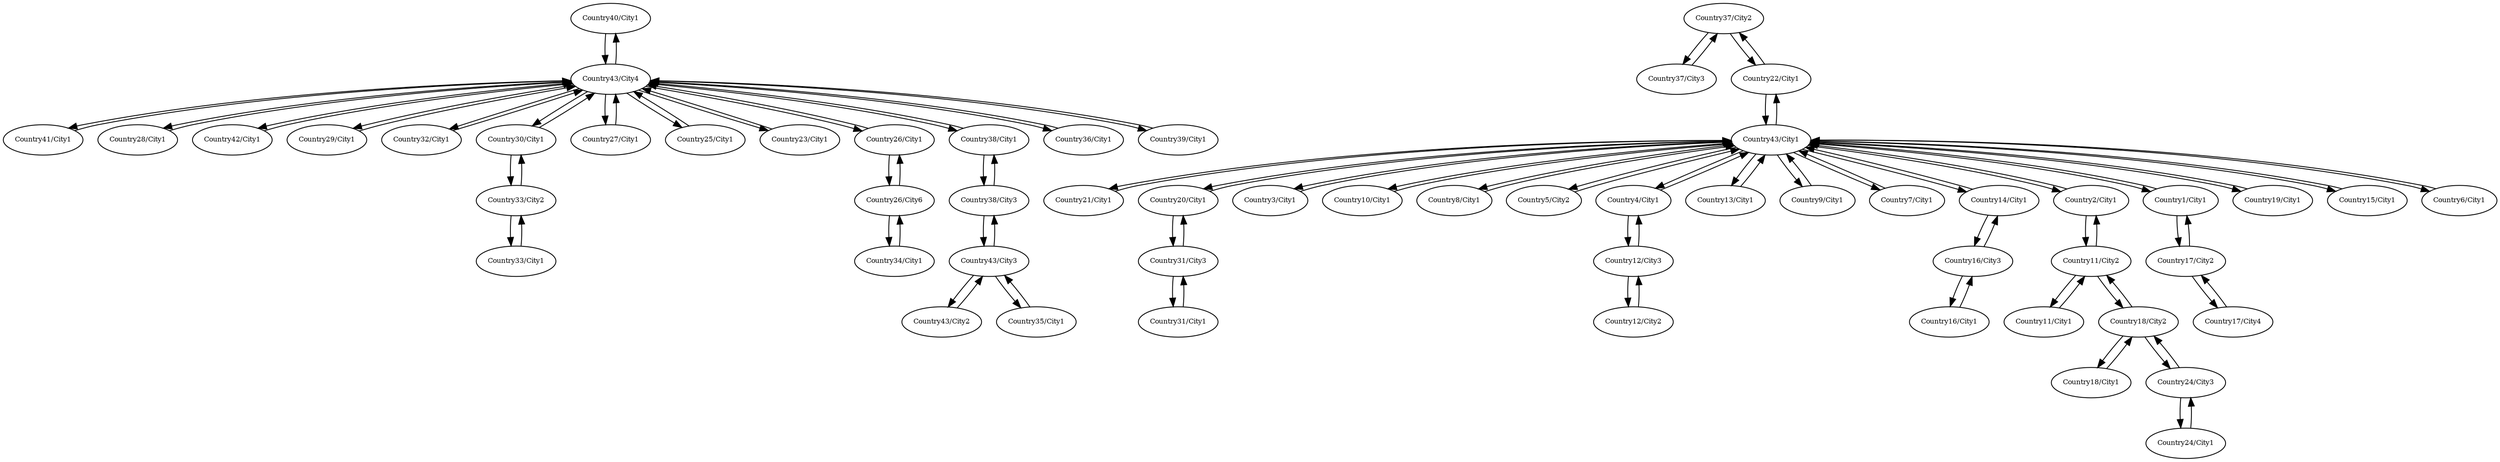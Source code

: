 digraph RGL__DirectedAdjacencyGraph {
    "Country40/City1" [
        fontsize = 8,
        label = "Country40/City1"
    ]

    "Country38/City3" [
        fontsize = 8,
        label = "Country38/City3"
    ]

    "Country37/City2" [
        fontsize = 8,
        label = "Country37/City2"
    ]

    "Country18/City1" [
        fontsize = 8,
        label = "Country18/City1"
    ]

    "Country16/City3" [
        fontsize = 8,
        label = "Country16/City3"
    ]

    "Country11/City1" [
        fontsize = 8,
        label = "Country11/City1"
    ]

    "Country17/City2" [
        fontsize = 8,
        label = "Country17/City2"
    ]

    "Country41/City1" [
        fontsize = 8,
        label = "Country41/City1"
    ]

    "Country37/City3" [
        fontsize = 8,
        label = "Country37/City3"
    ]

    "Country28/City1" [
        fontsize = 8,
        label = "Country28/City1"
    ]

    "Country21/City1" [
        fontsize = 8,
        label = "Country21/City1"
    ]

    "Country18/City2" [
        fontsize = 8,
        label = "Country18/City2"
    ]

    "Country11/City2" [
        fontsize = 8,
        label = "Country11/City2"
    ]

    "Country43/City1" [
        fontsize = 8,
        label = "Country43/City1"
    ]

    "Country43/City2" [
        fontsize = 8,
        label = "Country43/City2"
    ]

    "Country42/City1" [
        fontsize = 8,
        label = "Country42/City1"
    ]

    "Country29/City1" [
        fontsize = 8,
        label = "Country29/City1"
    ]

    "Country26/City6" [
        fontsize = 8,
        label = "Country26/City6"
    ]

    "Country20/City1" [
        fontsize = 8,
        label = "Country20/City1"
    ]

    "Country17/City4" [
        fontsize = 8,
        label = "Country17/City4"
    ]

    "Country3/City1" [
        fontsize = 8,
        label = "Country3/City1"
    ]

    "Country43/City3" [
        fontsize = 8,
        label = "Country43/City3"
    ]

    "Country32/City1" [
        fontsize = 8,
        label = "Country32/City1"
    ]

    "Country30/City1" [
        fontsize = 8,
        label = "Country30/City1"
    ]

    "Country10/City1" [
        fontsize = 8,
        label = "Country10/City1"
    ]

    "Country8/City1" [
        fontsize = 8,
        label = "Country8/City1"
    ]

    "Country5/City2" [
        fontsize = 8,
        label = "Country5/City2"
    ]

    "Country4/City1" [
        fontsize = 8,
        label = "Country4/City1"
    ]

    "Country35/City1" [
        fontsize = 8,
        label = "Country35/City1"
    ]

    "Country33/City1" [
        fontsize = 8,
        label = "Country33/City1"
    ]

    "Country31/City1" [
        fontsize = 8,
        label = "Country31/City1"
    ]

    "Country43/City4" [
        fontsize = 8,
        label = "Country43/City4"
    ]

    "Country13/City1" [
        fontsize = 8,
        label = "Country13/City1"
    ]

    "Country9/City1" [
        fontsize = 8,
        label = "Country9/City1"
    ]

    "Country7/City1" [
        fontsize = 8,
        label = "Country7/City1"
    ]

    "Country33/City2" [
        fontsize = 8,
        label = "Country33/City2"
    ]

    "Country34/City1" [
        fontsize = 8,
        label = "Country34/City1"
    ]

    "Country14/City1" [
        fontsize = 8,
        label = "Country14/City1"
    ]

    "Country24/City1" [
        fontsize = 8,
        label = "Country24/City1"
    ]

    "Country22/City1" [
        fontsize = 8,
        label = "Country22/City1"
    ]

    "Country31/City3" [
        fontsize = 8,
        label = "Country31/City3"
    ]

    "Country12/City2" [
        fontsize = 8,
        label = "Country12/City2"
    ]

    "Country27/City1" [
        fontsize = 8,
        label = "Country27/City1"
    ]

    "Country25/City1" [
        fontsize = 8,
        label = "Country25/City1"
    ]

    "Country23/City1" [
        fontsize = 8,
        label = "Country23/City1"
    ]

    "Country12/City3" [
        fontsize = 8,
        label = "Country12/City3"
    ]

    "Country26/City1" [
        fontsize = 8,
        label = "Country26/City1"
    ]

    "Country24/City3" [
        fontsize = 8,
        label = "Country24/City3"
    ]

    "Country2/City1" [
        fontsize = 8,
        label = "Country2/City1"
    ]

    "Country38/City1" [
        fontsize = 8,
        label = "Country38/City1"
    ]

    "Country36/City1" [
        fontsize = 8,
        label = "Country36/City1"
    ]

    "Country16/City1" [
        fontsize = 8,
        label = "Country16/City1"
    ]

    "Country1/City1" [
        fontsize = 8,
        label = "Country1/City1"
    ]

    "Country39/City1" [
        fontsize = 8,
        label = "Country39/City1"
    ]

    "Country19/City1" [
        fontsize = 8,
        label = "Country19/City1"
    ]

    "Country15/City1" [
        fontsize = 8,
        label = "Country15/City1"
    ]

    "Country6/City1" [
        fontsize = 8,
        label = "Country6/City1"
    ]

    "Country40/City1" -> "Country43/City4" [
        fontsize = 8
    ]

    "Country38/City3" -> "Country43/City3" [
        fontsize = 8
    ]

    "Country38/City3" -> "Country38/City1" [
        fontsize = 8
    ]

    "Country37/City2" -> "Country37/City3" [
        fontsize = 8
    ]

    "Country37/City2" -> "Country22/City1" [
        fontsize = 8
    ]

    "Country18/City1" -> "Country18/City2" [
        fontsize = 8
    ]

    "Country16/City3" -> "Country14/City1" [
        fontsize = 8
    ]

    "Country16/City3" -> "Country16/City1" [
        fontsize = 8
    ]

    "Country11/City1" -> "Country11/City2" [
        fontsize = 8
    ]

    "Country17/City2" -> "Country17/City4" [
        fontsize = 8
    ]

    "Country17/City2" -> "Country1/City1" [
        fontsize = 8
    ]

    "Country41/City1" -> "Country43/City4" [
        fontsize = 8
    ]

    "Country37/City3" -> "Country37/City2" [
        fontsize = 8
    ]

    "Country28/City1" -> "Country43/City4" [
        fontsize = 8
    ]

    "Country21/City1" -> "Country43/City1" [
        fontsize = 8
    ]

    "Country18/City2" -> "Country18/City1" [
        fontsize = 8
    ]

    "Country18/City2" -> "Country11/City2" [
        fontsize = 8
    ]

    "Country18/City2" -> "Country24/City3" [
        fontsize = 8
    ]

    "Country11/City2" -> "Country11/City1" [
        fontsize = 8
    ]

    "Country11/City2" -> "Country18/City2" [
        fontsize = 8
    ]

    "Country11/City2" -> "Country2/City1" [
        fontsize = 8
    ]

    "Country43/City1" -> "Country21/City1" [
        fontsize = 8
    ]

    "Country43/City1" -> "Country20/City1" [
        fontsize = 8
    ]

    "Country43/City1" -> "Country3/City1" [
        fontsize = 8
    ]

    "Country43/City1" -> "Country10/City1" [
        fontsize = 8
    ]

    "Country43/City1" -> "Country8/City1" [
        fontsize = 8
    ]

    "Country43/City1" -> "Country5/City2" [
        fontsize = 8
    ]

    "Country43/City1" -> "Country4/City1" [
        fontsize = 8
    ]

    "Country43/City1" -> "Country13/City1" [
        fontsize = 8
    ]

    "Country43/City1" -> "Country9/City1" [
        fontsize = 8
    ]

    "Country43/City1" -> "Country7/City1" [
        fontsize = 8
    ]

    "Country43/City1" -> "Country14/City1" [
        fontsize = 8
    ]

    "Country43/City1" -> "Country22/City1" [
        fontsize = 8
    ]

    "Country43/City1" -> "Country2/City1" [
        fontsize = 8
    ]

    "Country43/City1" -> "Country1/City1" [
        fontsize = 8
    ]

    "Country43/City1" -> "Country19/City1" [
        fontsize = 8
    ]

    "Country43/City1" -> "Country15/City1" [
        fontsize = 8
    ]

    "Country43/City1" -> "Country6/City1" [
        fontsize = 8
    ]

    "Country43/City2" -> "Country43/City3" [
        fontsize = 8
    ]

    "Country42/City1" -> "Country43/City4" [
        fontsize = 8
    ]

    "Country29/City1" -> "Country43/City4" [
        fontsize = 8
    ]

    "Country26/City6" -> "Country34/City1" [
        fontsize = 8
    ]

    "Country26/City6" -> "Country26/City1" [
        fontsize = 8
    ]

    "Country20/City1" -> "Country43/City1" [
        fontsize = 8
    ]

    "Country20/City1" -> "Country31/City3" [
        fontsize = 8
    ]

    "Country17/City4" -> "Country17/City2" [
        fontsize = 8
    ]

    "Country3/City1" -> "Country43/City1" [
        fontsize = 8
    ]

    "Country43/City3" -> "Country38/City3" [
        fontsize = 8
    ]

    "Country43/City3" -> "Country43/City2" [
        fontsize = 8
    ]

    "Country43/City3" -> "Country35/City1" [
        fontsize = 8
    ]

    "Country32/City1" -> "Country43/City4" [
        fontsize = 8
    ]

    "Country30/City1" -> "Country43/City4" [
        fontsize = 8
    ]

    "Country30/City1" -> "Country33/City2" [
        fontsize = 8
    ]

    "Country10/City1" -> "Country43/City1" [
        fontsize = 8
    ]

    "Country8/City1" -> "Country43/City1" [
        fontsize = 8
    ]

    "Country5/City2" -> "Country43/City1" [
        fontsize = 8
    ]

    "Country4/City1" -> "Country43/City1" [
        fontsize = 8
    ]

    "Country4/City1" -> "Country12/City3" [
        fontsize = 8
    ]

    "Country35/City1" -> "Country43/City3" [
        fontsize = 8
    ]

    "Country33/City1" -> "Country33/City2" [
        fontsize = 8
    ]

    "Country31/City1" -> "Country31/City3" [
        fontsize = 8
    ]

    "Country43/City4" -> "Country40/City1" [
        fontsize = 8
    ]

    "Country43/City4" -> "Country41/City1" [
        fontsize = 8
    ]

    "Country43/City4" -> "Country28/City1" [
        fontsize = 8
    ]

    "Country43/City4" -> "Country42/City1" [
        fontsize = 8
    ]

    "Country43/City4" -> "Country29/City1" [
        fontsize = 8
    ]

    "Country43/City4" -> "Country32/City1" [
        fontsize = 8
    ]

    "Country43/City4" -> "Country30/City1" [
        fontsize = 8
    ]

    "Country43/City4" -> "Country27/City1" [
        fontsize = 8
    ]

    "Country43/City4" -> "Country25/City1" [
        fontsize = 8
    ]

    "Country43/City4" -> "Country23/City1" [
        fontsize = 8
    ]

    "Country43/City4" -> "Country26/City1" [
        fontsize = 8
    ]

    "Country43/City4" -> "Country38/City1" [
        fontsize = 8
    ]

    "Country43/City4" -> "Country36/City1" [
        fontsize = 8
    ]

    "Country43/City4" -> "Country39/City1" [
        fontsize = 8
    ]

    "Country13/City1" -> "Country43/City1" [
        fontsize = 8
    ]

    "Country9/City1" -> "Country43/City1" [
        fontsize = 8
    ]

    "Country7/City1" -> "Country43/City1" [
        fontsize = 8
    ]

    "Country33/City2" -> "Country30/City1" [
        fontsize = 8
    ]

    "Country33/City2" -> "Country33/City1" [
        fontsize = 8
    ]

    "Country34/City1" -> "Country26/City6" [
        fontsize = 8
    ]

    "Country14/City1" -> "Country16/City3" [
        fontsize = 8
    ]

    "Country14/City1" -> "Country43/City1" [
        fontsize = 8
    ]

    "Country24/City1" -> "Country24/City3" [
        fontsize = 8
    ]

    "Country22/City1" -> "Country37/City2" [
        fontsize = 8
    ]

    "Country22/City1" -> "Country43/City1" [
        fontsize = 8
    ]

    "Country31/City3" -> "Country20/City1" [
        fontsize = 8
    ]

    "Country31/City3" -> "Country31/City1" [
        fontsize = 8
    ]

    "Country12/City2" -> "Country12/City3" [
        fontsize = 8
    ]

    "Country27/City1" -> "Country43/City4" [
        fontsize = 8
    ]

    "Country25/City1" -> "Country43/City4" [
        fontsize = 8
    ]

    "Country23/City1" -> "Country43/City4" [
        fontsize = 8
    ]

    "Country12/City3" -> "Country4/City1" [
        fontsize = 8
    ]

    "Country12/City3" -> "Country12/City2" [
        fontsize = 8
    ]

    "Country26/City1" -> "Country26/City6" [
        fontsize = 8
    ]

    "Country26/City1" -> "Country43/City4" [
        fontsize = 8
    ]

    "Country24/City3" -> "Country18/City2" [
        fontsize = 8
    ]

    "Country24/City3" -> "Country24/City1" [
        fontsize = 8
    ]

    "Country2/City1" -> "Country11/City2" [
        fontsize = 8
    ]

    "Country2/City1" -> "Country43/City1" [
        fontsize = 8
    ]

    "Country38/City1" -> "Country38/City3" [
        fontsize = 8
    ]

    "Country38/City1" -> "Country43/City4" [
        fontsize = 8
    ]

    "Country36/City1" -> "Country43/City4" [
        fontsize = 8
    ]

    "Country16/City1" -> "Country16/City3" [
        fontsize = 8
    ]

    "Country1/City1" -> "Country17/City2" [
        fontsize = 8
    ]

    "Country1/City1" -> "Country43/City1" [
        fontsize = 8
    ]

    "Country39/City1" -> "Country43/City4" [
        fontsize = 8
    ]

    "Country19/City1" -> "Country43/City1" [
        fontsize = 8
    ]

    "Country15/City1" -> "Country43/City1" [
        fontsize = 8
    ]

    "Country6/City1" -> "Country43/City1" [
        fontsize = 8
    ]
}
